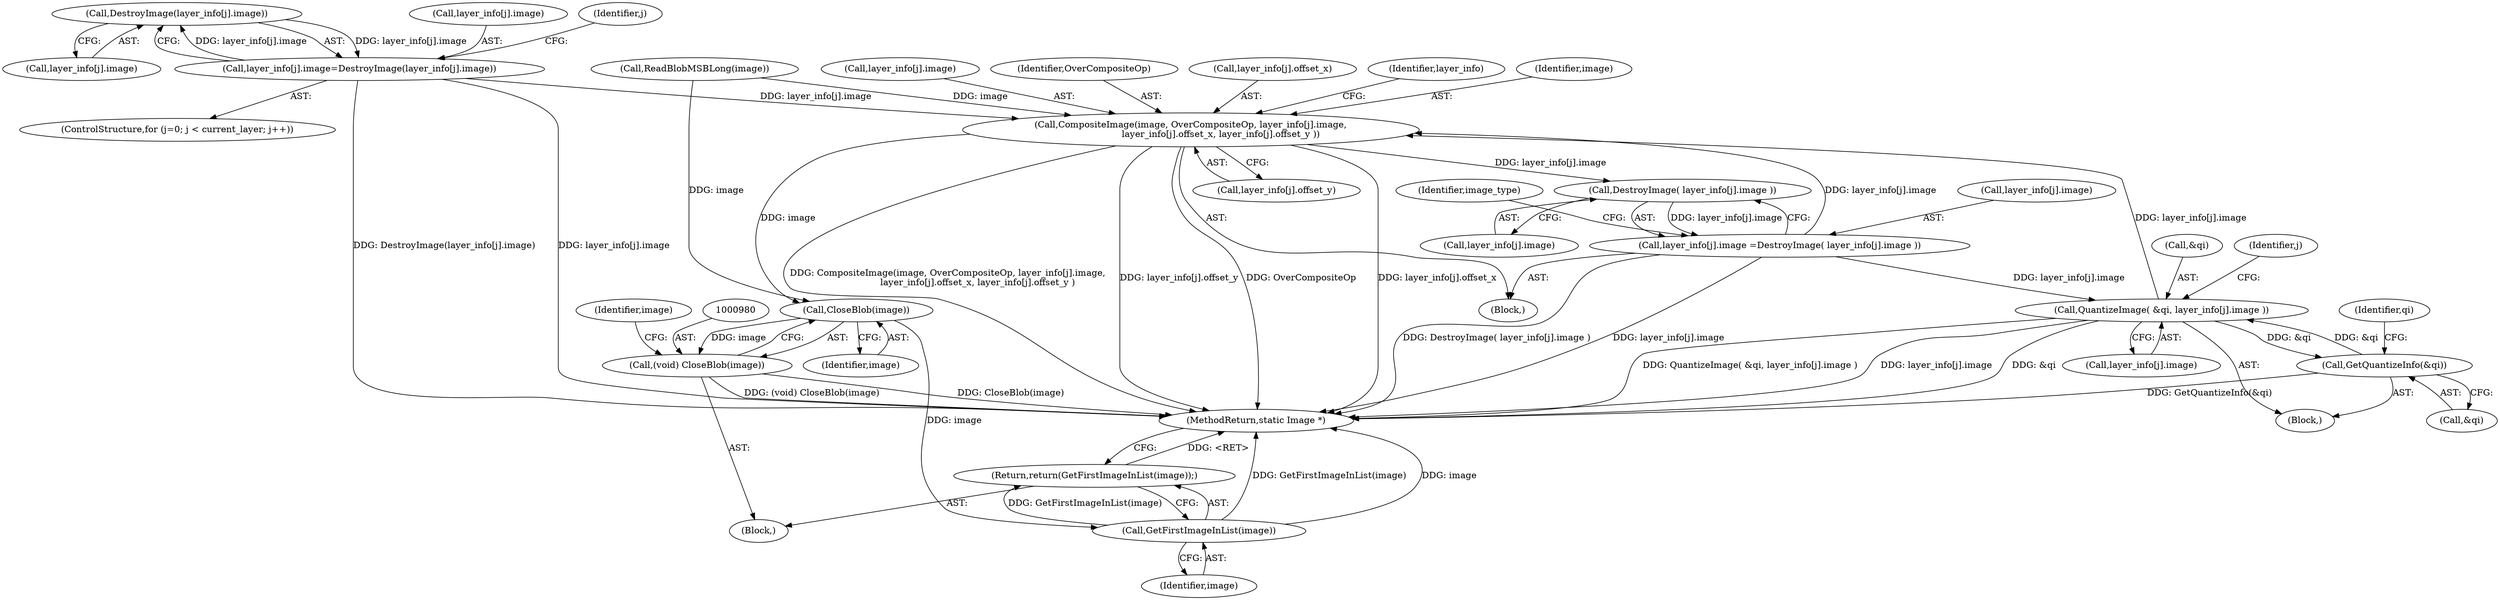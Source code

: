 digraph "0_ImageMagick_d31fec57e9dfb0516deead2053a856e3c71e9751@pointer" {
"1000824" [label="(Call,DestroyImage(layer_info[j].image))"];
"1000818" [label="(Call,layer_info[j].image=DestroyImage(layer_info[j].image))"];
"1000824" [label="(Call,DestroyImage(layer_info[j].image))"];
"1000868" [label="(Call,CompositeImage(image, OverCompositeOp, layer_info[j].image,\n                     layer_info[j].offset_x, layer_info[j].offset_y ))"];
"1000892" [label="(Call,DestroyImage( layer_info[j].image ))"];
"1000886" [label="(Call,layer_info[j].image =DestroyImage( layer_info[j].image ))"];
"1000912" [label="(Call,QuantizeImage( &qi, layer_info[j].image ))"];
"1000904" [label="(Call,GetQuantizeInfo(&qi))"];
"1000981" [label="(Call,CloseBlob(image))"];
"1000979" [label="(Call,(void) CloseBlob(image))"];
"1000997" [label="(Call,GetFirstImageInList(image))"];
"1000996" [label="(Return,return(GetFirstImageInList(image));)"];
"1000868" [label="(Call,CompositeImage(image, OverCompositeOp, layer_info[j].image,\n                     layer_info[j].offset_x, layer_info[j].offset_y ))"];
"1000887" [label="(Call,layer_info[j].image)"];
"1000900" [label="(Identifier,image_type)"];
"1000913" [label="(Call,&qi)"];
"1000809" [label="(ControlStructure,for (j=0; j < current_layer; j++))"];
"1000859" [label="(Identifier,j)"];
"1000893" [label="(Call,layer_info[j].image)"];
"1000909" [label="(Identifier,qi)"];
"1000902" [label="(Block,)"];
"1000770" [label="(Call,ReadBlobMSBLong(image))"];
"1000982" [label="(Identifier,image)"];
"1000915" [label="(Call,layer_info[j].image)"];
"1000996" [label="(Return,return(GetFirstImageInList(image));)"];
"1000999" [label="(MethodReturn,static Image *)"];
"1000886" [label="(Call,layer_info[j].image =DestroyImage( layer_info[j].image ))"];
"1000818" [label="(Call,layer_info[j].image=DestroyImage(layer_info[j].image))"];
"1000819" [label="(Call,layer_info[j].image)"];
"1000876" [label="(Call,layer_info[j].offset_x)"];
"1000997" [label="(Call,GetFirstImageInList(image))"];
"1000825" [label="(Call,layer_info[j].image)"];
"1000904" [label="(Call,GetQuantizeInfo(&qi))"];
"1000824" [label="(Call,DestroyImage(layer_info[j].image))"];
"1000998" [label="(Identifier,image)"];
"1000817" [label="(Identifier,j)"];
"1000912" [label="(Call,QuantizeImage( &qi, layer_info[j].image ))"];
"1000889" [label="(Identifier,layer_info)"];
"1000905" [label="(Call,&qi)"];
"1000979" [label="(Call,(void) CloseBlob(image))"];
"1000869" [label="(Identifier,image)"];
"1000867" [label="(Block,)"];
"1000881" [label="(Call,layer_info[j].offset_y)"];
"1000148" [label="(Block,)"];
"1000986" [label="(Identifier,image)"];
"1000981" [label="(Call,CloseBlob(image))"];
"1000871" [label="(Call,layer_info[j].image)"];
"1000892" [label="(Call,DestroyImage( layer_info[j].image ))"];
"1000870" [label="(Identifier,OverCompositeOp)"];
"1000824" -> "1000818"  [label="AST: "];
"1000824" -> "1000825"  [label="CFG: "];
"1000825" -> "1000824"  [label="AST: "];
"1000818" -> "1000824"  [label="CFG: "];
"1000824" -> "1000818"  [label="DDG: layer_info[j].image"];
"1000818" -> "1000824"  [label="DDG: layer_info[j].image"];
"1000818" -> "1000809"  [label="AST: "];
"1000819" -> "1000818"  [label="AST: "];
"1000817" -> "1000818"  [label="CFG: "];
"1000818" -> "1000999"  [label="DDG: DestroyImage(layer_info[j].image)"];
"1000818" -> "1000999"  [label="DDG: layer_info[j].image"];
"1000818" -> "1000868"  [label="DDG: layer_info[j].image"];
"1000868" -> "1000867"  [label="AST: "];
"1000868" -> "1000881"  [label="CFG: "];
"1000869" -> "1000868"  [label="AST: "];
"1000870" -> "1000868"  [label="AST: "];
"1000871" -> "1000868"  [label="AST: "];
"1000876" -> "1000868"  [label="AST: "];
"1000881" -> "1000868"  [label="AST: "];
"1000889" -> "1000868"  [label="CFG: "];
"1000868" -> "1000999"  [label="DDG: layer_info[j].offset_y"];
"1000868" -> "1000999"  [label="DDG: OverCompositeOp"];
"1000868" -> "1000999"  [label="DDG: layer_info[j].offset_x"];
"1000868" -> "1000999"  [label="DDG: CompositeImage(image, OverCompositeOp, layer_info[j].image,\n                     layer_info[j].offset_x, layer_info[j].offset_y )"];
"1000770" -> "1000868"  [label="DDG: image"];
"1000886" -> "1000868"  [label="DDG: layer_info[j].image"];
"1000912" -> "1000868"  [label="DDG: layer_info[j].image"];
"1000868" -> "1000892"  [label="DDG: layer_info[j].image"];
"1000868" -> "1000981"  [label="DDG: image"];
"1000892" -> "1000886"  [label="AST: "];
"1000892" -> "1000893"  [label="CFG: "];
"1000893" -> "1000892"  [label="AST: "];
"1000886" -> "1000892"  [label="CFG: "];
"1000892" -> "1000886"  [label="DDG: layer_info[j].image"];
"1000886" -> "1000867"  [label="AST: "];
"1000887" -> "1000886"  [label="AST: "];
"1000900" -> "1000886"  [label="CFG: "];
"1000886" -> "1000999"  [label="DDG: DestroyImage( layer_info[j].image )"];
"1000886" -> "1000999"  [label="DDG: layer_info[j].image"];
"1000886" -> "1000912"  [label="DDG: layer_info[j].image"];
"1000912" -> "1000902"  [label="AST: "];
"1000912" -> "1000915"  [label="CFG: "];
"1000913" -> "1000912"  [label="AST: "];
"1000915" -> "1000912"  [label="AST: "];
"1000859" -> "1000912"  [label="CFG: "];
"1000912" -> "1000999"  [label="DDG: QuantizeImage( &qi, layer_info[j].image )"];
"1000912" -> "1000999"  [label="DDG: layer_info[j].image"];
"1000912" -> "1000999"  [label="DDG: &qi"];
"1000912" -> "1000904"  [label="DDG: &qi"];
"1000904" -> "1000912"  [label="DDG: &qi"];
"1000904" -> "1000902"  [label="AST: "];
"1000904" -> "1000905"  [label="CFG: "];
"1000905" -> "1000904"  [label="AST: "];
"1000909" -> "1000904"  [label="CFG: "];
"1000904" -> "1000999"  [label="DDG: GetQuantizeInfo(&qi)"];
"1000981" -> "1000979"  [label="AST: "];
"1000981" -> "1000982"  [label="CFG: "];
"1000982" -> "1000981"  [label="AST: "];
"1000979" -> "1000981"  [label="CFG: "];
"1000981" -> "1000979"  [label="DDG: image"];
"1000770" -> "1000981"  [label="DDG: image"];
"1000981" -> "1000997"  [label="DDG: image"];
"1000979" -> "1000148"  [label="AST: "];
"1000980" -> "1000979"  [label="AST: "];
"1000986" -> "1000979"  [label="CFG: "];
"1000979" -> "1000999"  [label="DDG: CloseBlob(image)"];
"1000979" -> "1000999"  [label="DDG: (void) CloseBlob(image)"];
"1000997" -> "1000996"  [label="AST: "];
"1000997" -> "1000998"  [label="CFG: "];
"1000998" -> "1000997"  [label="AST: "];
"1000996" -> "1000997"  [label="CFG: "];
"1000997" -> "1000999"  [label="DDG: image"];
"1000997" -> "1000999"  [label="DDG: GetFirstImageInList(image)"];
"1000997" -> "1000996"  [label="DDG: GetFirstImageInList(image)"];
"1000996" -> "1000148"  [label="AST: "];
"1000999" -> "1000996"  [label="CFG: "];
"1000996" -> "1000999"  [label="DDG: <RET>"];
}
